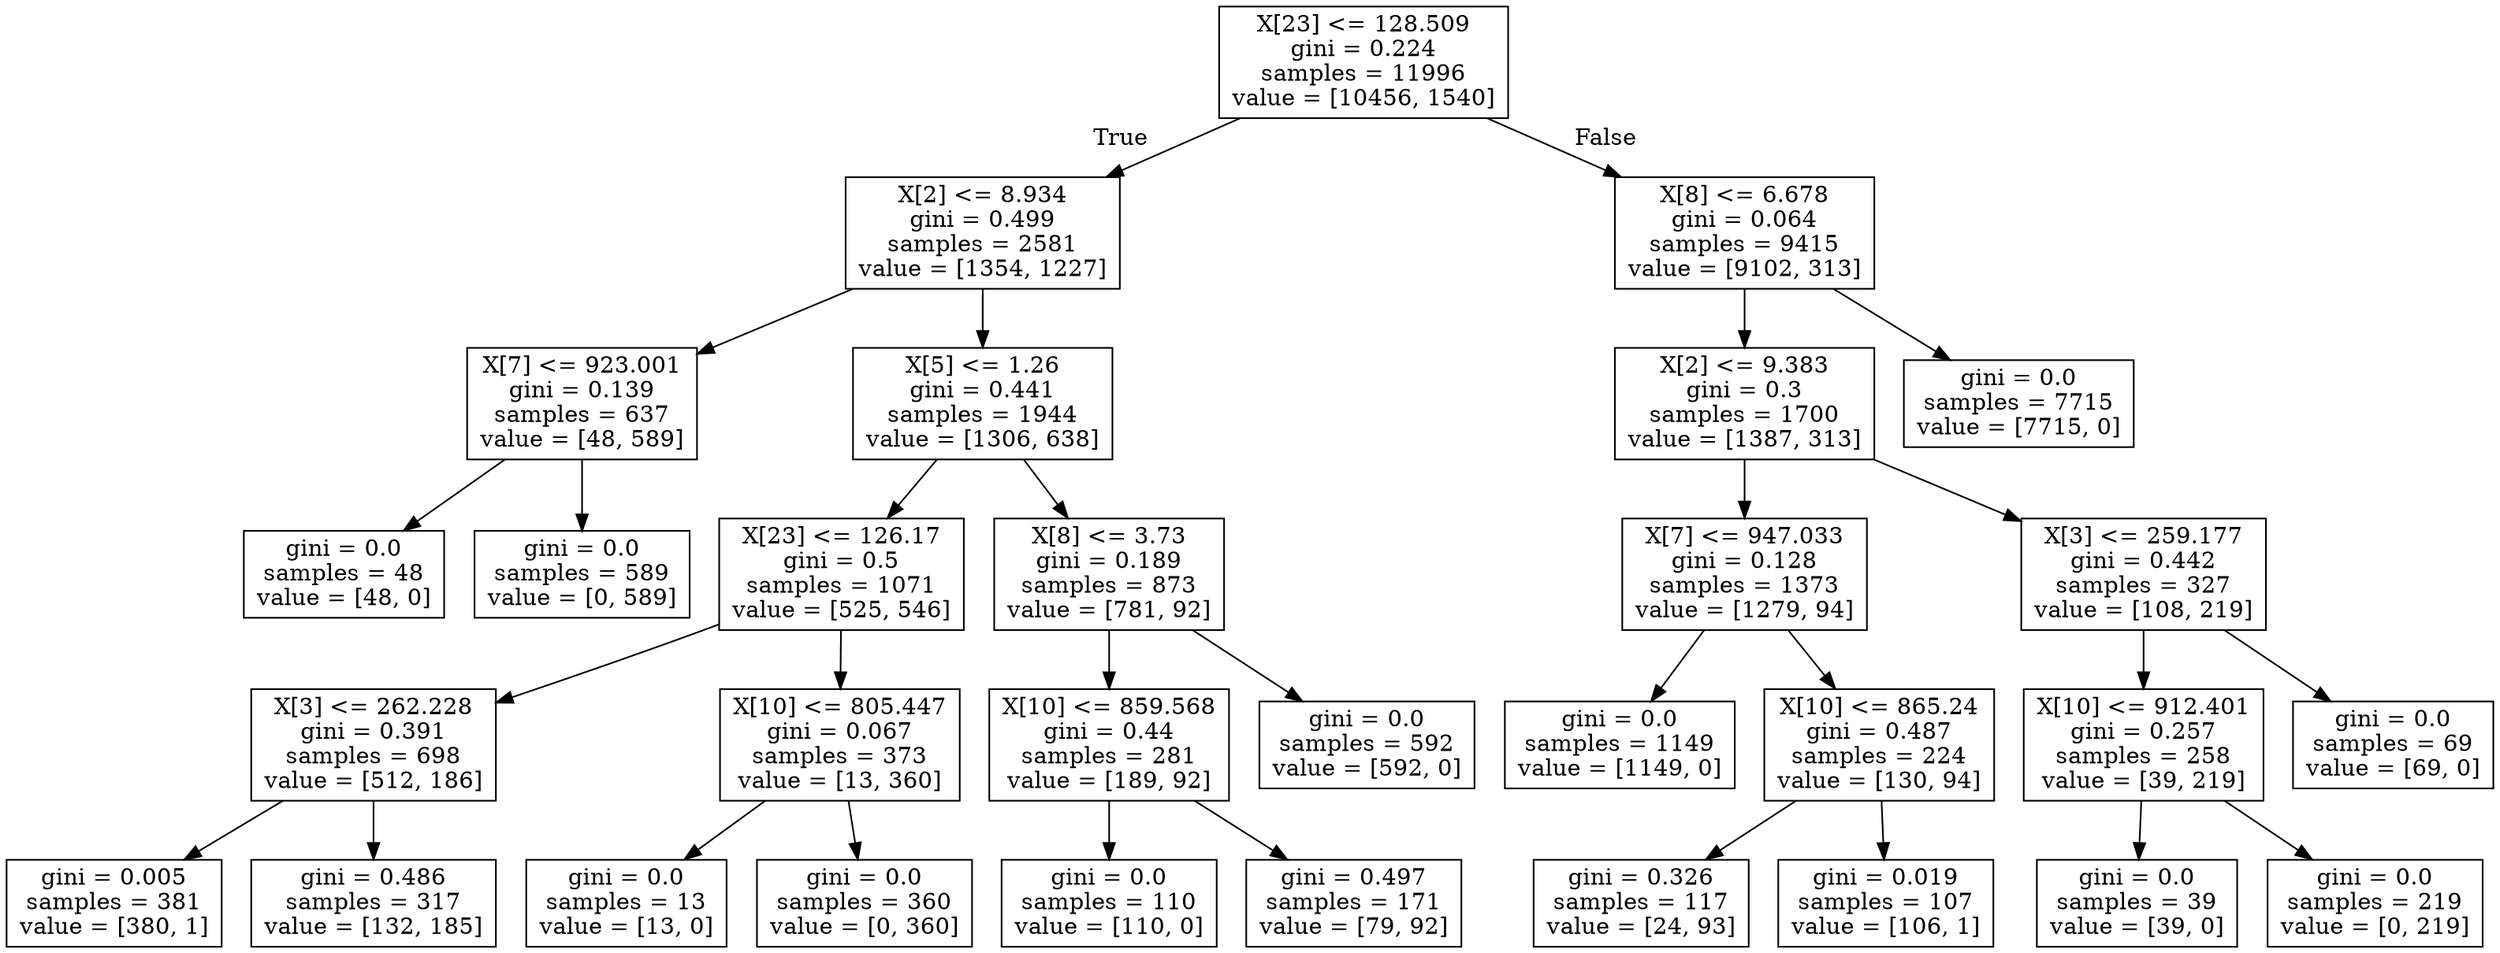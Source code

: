 digraph Tree {
node [shape=box] ;
0 [label="X[23] <= 128.509\ngini = 0.224\nsamples = 11996\nvalue = [10456, 1540]"] ;
1 [label="X[2] <= 8.934\ngini = 0.499\nsamples = 2581\nvalue = [1354, 1227]"] ;
0 -> 1 [labeldistance=2.5, labelangle=45, headlabel="True"] ;
2 [label="X[7] <= 923.001\ngini = 0.139\nsamples = 637\nvalue = [48, 589]"] ;
1 -> 2 ;
3 [label="gini = 0.0\nsamples = 48\nvalue = [48, 0]"] ;
2 -> 3 ;
4 [label="gini = 0.0\nsamples = 589\nvalue = [0, 589]"] ;
2 -> 4 ;
5 [label="X[5] <= 1.26\ngini = 0.441\nsamples = 1944\nvalue = [1306, 638]"] ;
1 -> 5 ;
6 [label="X[23] <= 126.17\ngini = 0.5\nsamples = 1071\nvalue = [525, 546]"] ;
5 -> 6 ;
7 [label="X[3] <= 262.228\ngini = 0.391\nsamples = 698\nvalue = [512, 186]"] ;
6 -> 7 ;
8 [label="gini = 0.005\nsamples = 381\nvalue = [380, 1]"] ;
7 -> 8 ;
9 [label="gini = 0.486\nsamples = 317\nvalue = [132, 185]"] ;
7 -> 9 ;
10 [label="X[10] <= 805.447\ngini = 0.067\nsamples = 373\nvalue = [13, 360]"] ;
6 -> 10 ;
11 [label="gini = 0.0\nsamples = 13\nvalue = [13, 0]"] ;
10 -> 11 ;
12 [label="gini = 0.0\nsamples = 360\nvalue = [0, 360]"] ;
10 -> 12 ;
13 [label="X[8] <= 3.73\ngini = 0.189\nsamples = 873\nvalue = [781, 92]"] ;
5 -> 13 ;
14 [label="X[10] <= 859.568\ngini = 0.44\nsamples = 281\nvalue = [189, 92]"] ;
13 -> 14 ;
15 [label="gini = 0.0\nsamples = 110\nvalue = [110, 0]"] ;
14 -> 15 ;
16 [label="gini = 0.497\nsamples = 171\nvalue = [79, 92]"] ;
14 -> 16 ;
17 [label="gini = 0.0\nsamples = 592\nvalue = [592, 0]"] ;
13 -> 17 ;
18 [label="X[8] <= 6.678\ngini = 0.064\nsamples = 9415\nvalue = [9102, 313]"] ;
0 -> 18 [labeldistance=2.5, labelangle=-45, headlabel="False"] ;
19 [label="X[2] <= 9.383\ngini = 0.3\nsamples = 1700\nvalue = [1387, 313]"] ;
18 -> 19 ;
20 [label="X[7] <= 947.033\ngini = 0.128\nsamples = 1373\nvalue = [1279, 94]"] ;
19 -> 20 ;
21 [label="gini = 0.0\nsamples = 1149\nvalue = [1149, 0]"] ;
20 -> 21 ;
22 [label="X[10] <= 865.24\ngini = 0.487\nsamples = 224\nvalue = [130, 94]"] ;
20 -> 22 ;
23 [label="gini = 0.326\nsamples = 117\nvalue = [24, 93]"] ;
22 -> 23 ;
24 [label="gini = 0.019\nsamples = 107\nvalue = [106, 1]"] ;
22 -> 24 ;
25 [label="X[3] <= 259.177\ngini = 0.442\nsamples = 327\nvalue = [108, 219]"] ;
19 -> 25 ;
26 [label="X[10] <= 912.401\ngini = 0.257\nsamples = 258\nvalue = [39, 219]"] ;
25 -> 26 ;
27 [label="gini = 0.0\nsamples = 39\nvalue = [39, 0]"] ;
26 -> 27 ;
28 [label="gini = 0.0\nsamples = 219\nvalue = [0, 219]"] ;
26 -> 28 ;
29 [label="gini = 0.0\nsamples = 69\nvalue = [69, 0]"] ;
25 -> 29 ;
30 [label="gini = 0.0\nsamples = 7715\nvalue = [7715, 0]"] ;
18 -> 30 ;
}